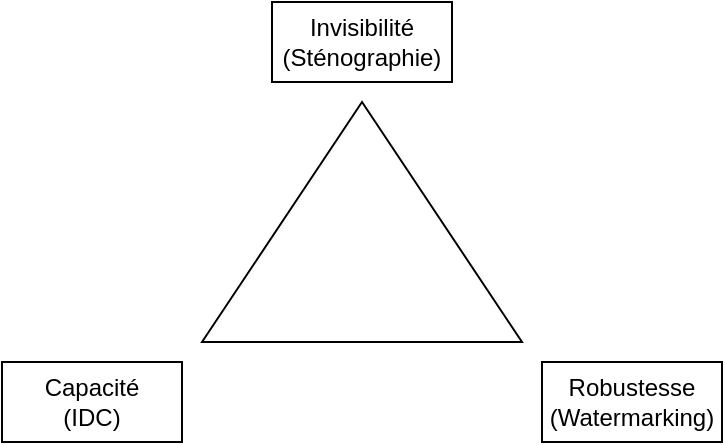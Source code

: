 <mxfile version="11.2.8" type="github" pages="1"><diagram id="3WIh2RIoNWDxkw4u3u5B" name="Page-1"><mxGraphModel dx="1088" dy="518" grid="1" gridSize="10" guides="1" tooltips="1" connect="1" arrows="1" fold="1" page="1" pageScale="1" pageWidth="827" pageHeight="1169" math="0" shadow="0"><root><mxCell id="0"/><mxCell id="1" parent="0"/><mxCell id="hUq9MZ-JquZlKRlHkzth-1" value="" style="triangle;whiteSpace=wrap;html=1;direction=north;" vertex="1" parent="1"><mxGeometry x="300" y="200" width="160" height="120" as="geometry"/></mxCell><mxCell id="hUq9MZ-JquZlKRlHkzth-2" value="&lt;div&gt;Invisibilité&lt;/div&gt;&lt;div&gt;(Sténographie)&lt;/div&gt;" style="rounded=0;whiteSpace=wrap;html=1;" vertex="1" parent="1"><mxGeometry x="335" y="150" width="90" height="40" as="geometry"/></mxCell><mxCell id="hUq9MZ-JquZlKRlHkzth-3" value="&lt;div&gt;Robustesse&lt;/div&gt;&lt;div&gt;(Watermarking)&lt;/div&gt;" style="rounded=0;whiteSpace=wrap;html=1;" vertex="1" parent="1"><mxGeometry x="470" y="330" width="90" height="40" as="geometry"/></mxCell><mxCell id="hUq9MZ-JquZlKRlHkzth-4" value="&lt;div&gt;Capacité&lt;/div&gt;&lt;div&gt;(IDC)&lt;/div&gt;" style="rounded=0;whiteSpace=wrap;html=1;" vertex="1" parent="1"><mxGeometry x="200" y="330" width="90" height="40" as="geometry"/></mxCell></root></mxGraphModel></diagram></mxfile>